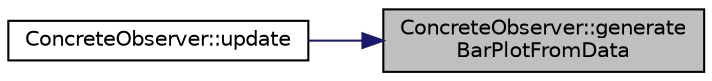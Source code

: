 digraph "ConcreteObserver::generateBarPlotFromData"
{
 // LATEX_PDF_SIZE
  edge [fontname="Helvetica",fontsize="10",labelfontname="Helvetica",labelfontsize="10"];
  node [fontname="Helvetica",fontsize="10",shape=record];
  rankdir="RL";
  Node1 [label="ConcreteObserver::generate\lBarPlotFromData",height=0.2,width=0.4,color="black", fillcolor="grey75", style="filled", fontcolor="black",tooltip="Generates a bar plot from the provided tag data."];
  Node1 -> Node2 [dir="back",color="midnightblue",fontsize="10",style="solid",fontname="Helvetica"];
  Node2 [label="ConcreteObserver::update",height=0.2,width=0.4,color="black", fillcolor="white", style="filled",URL="$classConcreteObserver.html#aaadc4aa059a1f755786336760892a170",tooltip="Overrides the Observer interface's update method."];
}
